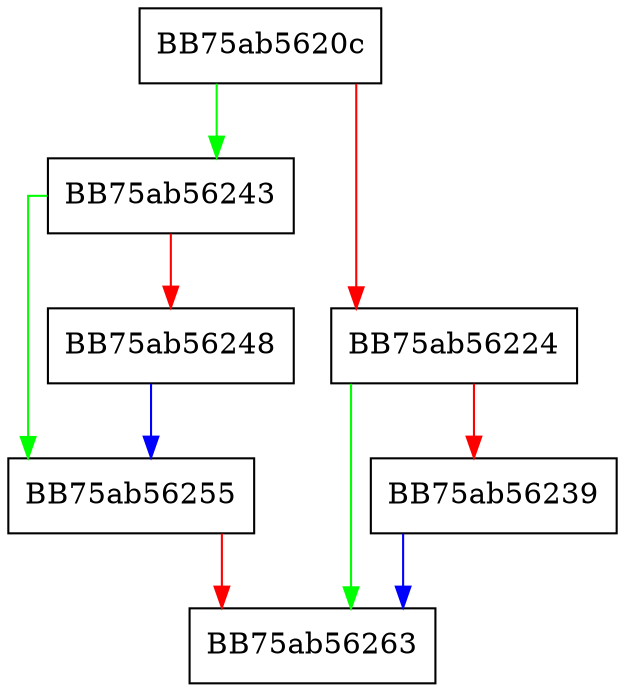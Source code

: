 digraph sqlite3ExprForVectorField {
  node [shape="box"];
  graph [splines=ortho];
  BB75ab5620c -> BB75ab56243 [color="green"];
  BB75ab5620c -> BB75ab56224 [color="red"];
  BB75ab56224 -> BB75ab56263 [color="green"];
  BB75ab56224 -> BB75ab56239 [color="red"];
  BB75ab56239 -> BB75ab56263 [color="blue"];
  BB75ab56243 -> BB75ab56255 [color="green"];
  BB75ab56243 -> BB75ab56248 [color="red"];
  BB75ab56248 -> BB75ab56255 [color="blue"];
  BB75ab56255 -> BB75ab56263 [color="red"];
}